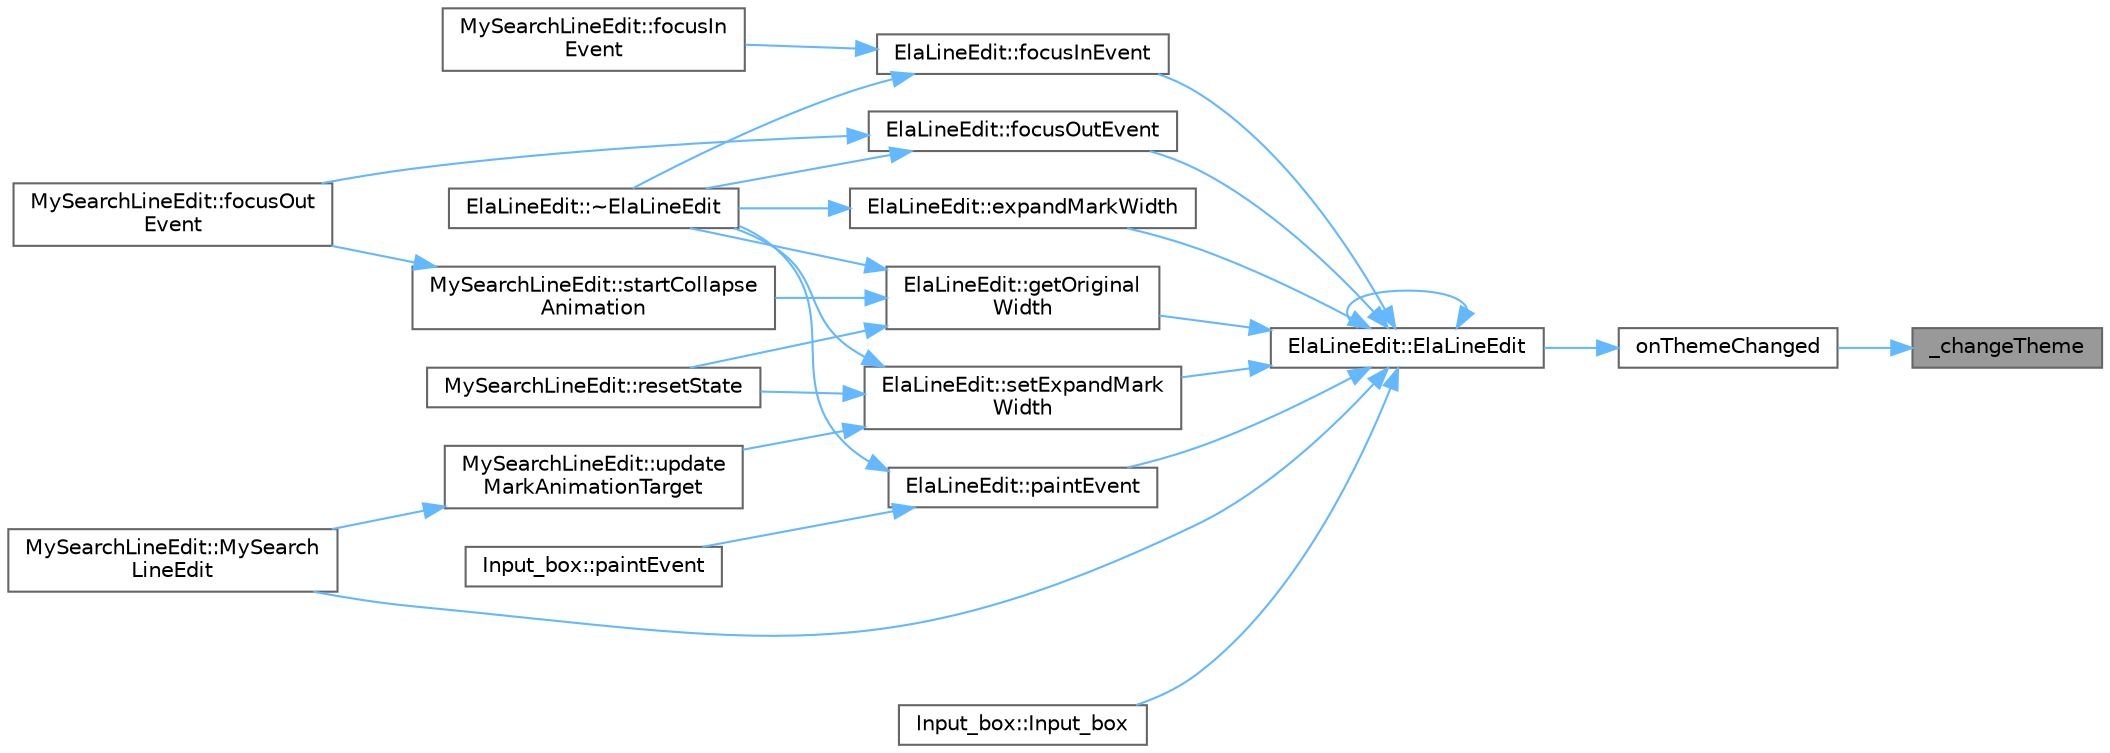 digraph "_changeTheme"
{
 // LATEX_PDF_SIZE
  bgcolor="transparent";
  edge [fontname=Helvetica,fontsize=10,labelfontname=Helvetica,labelfontsize=10];
  node [fontname=Helvetica,fontsize=10,shape=box,height=0.2,width=0.4];
  rankdir="RL";
  Node1 [id="Node000001",label="_changeTheme",height=0.2,width=0.4,color="gray40", fillcolor="grey60", style="filled", fontcolor="black",tooltip=" "];
  Node1 -> Node2 [id="edge1_Node000001_Node000002",dir="back",color="steelblue1",style="solid",tooltip=" "];
  Node2 [id="Node000002",label="onThemeChanged",height=0.2,width=0.4,color="grey40", fillcolor="white", style="filled",URL="$class_ela_line_edit_private.html#acf666a8d5ef3e8a42f3c41d767d252db",tooltip=" "];
  Node2 -> Node3 [id="edge2_Node000002_Node000003",dir="back",color="steelblue1",style="solid",tooltip=" "];
  Node3 [id="Node000003",label="ElaLineEdit::ElaLineEdit",height=0.2,width=0.4,color="grey40", fillcolor="white", style="filled",URL="$class_ela_line_edit.html#ad5b1bd2b489835fea5bdeadd9e8a79d6",tooltip=" "];
  Node3 -> Node3 [id="edge3_Node000003_Node000003",dir="back",color="steelblue1",style="solid",tooltip=" "];
  Node3 -> Node4 [id="edge4_Node000003_Node000004",dir="back",color="steelblue1",style="solid",tooltip=" "];
  Node4 [id="Node000004",label="ElaLineEdit::expandMarkWidth",height=0.2,width=0.4,color="grey40", fillcolor="white", style="filled",URL="$class_ela_line_edit.html#a9b65ee85d948d92f51235eb73d4606a4",tooltip=" "];
  Node4 -> Node5 [id="edge5_Node000004_Node000005",dir="back",color="steelblue1",style="solid",tooltip=" "];
  Node5 [id="Node000005",label="ElaLineEdit::~ElaLineEdit",height=0.2,width=0.4,color="grey40", fillcolor="white", style="filled",URL="$class_ela_line_edit.html#a8bff38e5aa38ad71a88f34e1118541f1",tooltip="新增"];
  Node3 -> Node6 [id="edge6_Node000003_Node000006",dir="back",color="steelblue1",style="solid",tooltip=" "];
  Node6 [id="Node000006",label="ElaLineEdit::focusInEvent",height=0.2,width=0.4,color="grey40", fillcolor="white", style="filled",URL="$class_ela_line_edit.html#abe839d2e8f13054e4eaf762f8ec98e50",tooltip=" "];
  Node6 -> Node7 [id="edge7_Node000006_Node000007",dir="back",color="steelblue1",style="solid",tooltip=" "];
  Node7 [id="Node000007",label="MySearchLineEdit::focusIn\lEvent",height=0.2,width=0.4,color="grey40", fillcolor="white", style="filled",URL="$class_my_search_line_edit.html#abe839d2e8f13054e4eaf762f8ec98e50",tooltip="重写焦点获取事件，触发展开动画"];
  Node6 -> Node5 [id="edge8_Node000006_Node000005",dir="back",color="steelblue1",style="solid",tooltip=" "];
  Node3 -> Node8 [id="edge9_Node000003_Node000008",dir="back",color="steelblue1",style="solid",tooltip=" "];
  Node8 [id="Node000008",label="ElaLineEdit::focusOutEvent",height=0.2,width=0.4,color="grey40", fillcolor="white", style="filled",URL="$class_ela_line_edit.html#a34b9c9f85e5a9f57123a2ac7398fa7d2",tooltip=" "];
  Node8 -> Node9 [id="edge10_Node000008_Node000009",dir="back",color="steelblue1",style="solid",tooltip=" "];
  Node9 [id="Node000009",label="MySearchLineEdit::focusOut\lEvent",height=0.2,width=0.4,color="grey40", fillcolor="white", style="filled",URL="$class_my_search_line_edit.html#a34b9c9f85e5a9f57123a2ac7398fa7d2",tooltip="重写焦点丢失事件，触发收起动画"];
  Node8 -> Node5 [id="edge11_Node000008_Node000005",dir="back",color="steelblue1",style="solid",tooltip=" "];
  Node3 -> Node10 [id="edge12_Node000003_Node000010",dir="back",color="steelblue1",style="solid",tooltip=" "];
  Node10 [id="Node000010",label="ElaLineEdit::getOriginal\lWidth",height=0.2,width=0.4,color="grey40", fillcolor="white", style="filled",URL="$class_ela_line_edit.html#a8810f8850c96d963290ef5151d80b53d",tooltip=" "];
  Node10 -> Node11 [id="edge13_Node000010_Node000011",dir="back",color="steelblue1",style="solid",tooltip=" "];
  Node11 [id="Node000011",label="MySearchLineEdit::resetState",height=0.2,width=0.4,color="grey40", fillcolor="white", style="filled",URL="$class_my_search_line_edit.html#a755ee993c2d4e9d422c37990b15afa37",tooltip="重置状态"];
  Node10 -> Node12 [id="edge14_Node000010_Node000012",dir="back",color="steelblue1",style="solid",tooltip=" "];
  Node12 [id="Node000012",label="MySearchLineEdit::startCollapse\lAnimation",height=0.2,width=0.4,color="grey40", fillcolor="white", style="filled",URL="$class_my_search_line_edit.html#a24c96b10e0e5c009bed6f1a44cf86c24",tooltip=" "];
  Node12 -> Node9 [id="edge15_Node000012_Node000009",dir="back",color="steelblue1",style="solid",tooltip=" "];
  Node10 -> Node5 [id="edge16_Node000010_Node000005",dir="back",color="steelblue1",style="solid",tooltip=" "];
  Node3 -> Node13 [id="edge17_Node000003_Node000013",dir="back",color="steelblue1",style="solid",tooltip=" "];
  Node13 [id="Node000013",label="Input_box::Input_box",height=0.2,width=0.4,color="grey40", fillcolor="white", style="filled",URL="$class_input__box.html#af655b895867df86873aae06511e81fdc",tooltip=" "];
  Node3 -> Node14 [id="edge18_Node000003_Node000014",dir="back",color="steelblue1",style="solid",tooltip=" "];
  Node14 [id="Node000014",label="MySearchLineEdit::MySearch\lLineEdit",height=0.2,width=0.4,color="grey40", fillcolor="white", style="filled",URL="$class_my_search_line_edit.html#ab5080d3863379b58461217d6651429d2",tooltip="构造函数，初始化搜索输入框"];
  Node3 -> Node15 [id="edge19_Node000003_Node000015",dir="back",color="steelblue1",style="solid",tooltip=" "];
  Node15 [id="Node000015",label="ElaLineEdit::paintEvent",height=0.2,width=0.4,color="grey40", fillcolor="white", style="filled",URL="$class_ela_line_edit.html#aa71936647c7e332ab07cbec003a8c9a2",tooltip=" "];
  Node15 -> Node16 [id="edge20_Node000015_Node000016",dir="back",color="steelblue1",style="solid",tooltip=" "];
  Node16 [id="Node000016",label="Input_box::paintEvent",height=0.2,width=0.4,color="grey40", fillcolor="white", style="filled",URL="$class_input__box.html#aa71936647c7e332ab07cbec003a8c9a2",tooltip=" "];
  Node15 -> Node5 [id="edge21_Node000015_Node000005",dir="back",color="steelblue1",style="solid",tooltip=" "];
  Node3 -> Node17 [id="edge22_Node000003_Node000017",dir="back",color="steelblue1",style="solid",tooltip=" "];
  Node17 [id="Node000017",label="ElaLineEdit::setExpandMark\lWidth",height=0.2,width=0.4,color="grey40", fillcolor="white", style="filled",URL="$class_ela_line_edit.html#ae5a81c2f46cd331edceca9c48d292086",tooltip=" "];
  Node17 -> Node11 [id="edge23_Node000017_Node000011",dir="back",color="steelblue1",style="solid",tooltip=" "];
  Node17 -> Node18 [id="edge24_Node000017_Node000018",dir="back",color="steelblue1",style="solid",tooltip=" "];
  Node18 [id="Node000018",label="MySearchLineEdit::update\lMarkAnimationTarget",height=0.2,width=0.4,color="grey40", fillcolor="white", style="filled",URL="$class_my_search_line_edit.html#a939cb715f5c952ace717a4751494e5bb",tooltip=" "];
  Node18 -> Node14 [id="edge25_Node000018_Node000014",dir="back",color="steelblue1",style="solid",tooltip=" "];
  Node17 -> Node5 [id="edge26_Node000017_Node000005",dir="back",color="steelblue1",style="solid",tooltip=" "];
}
